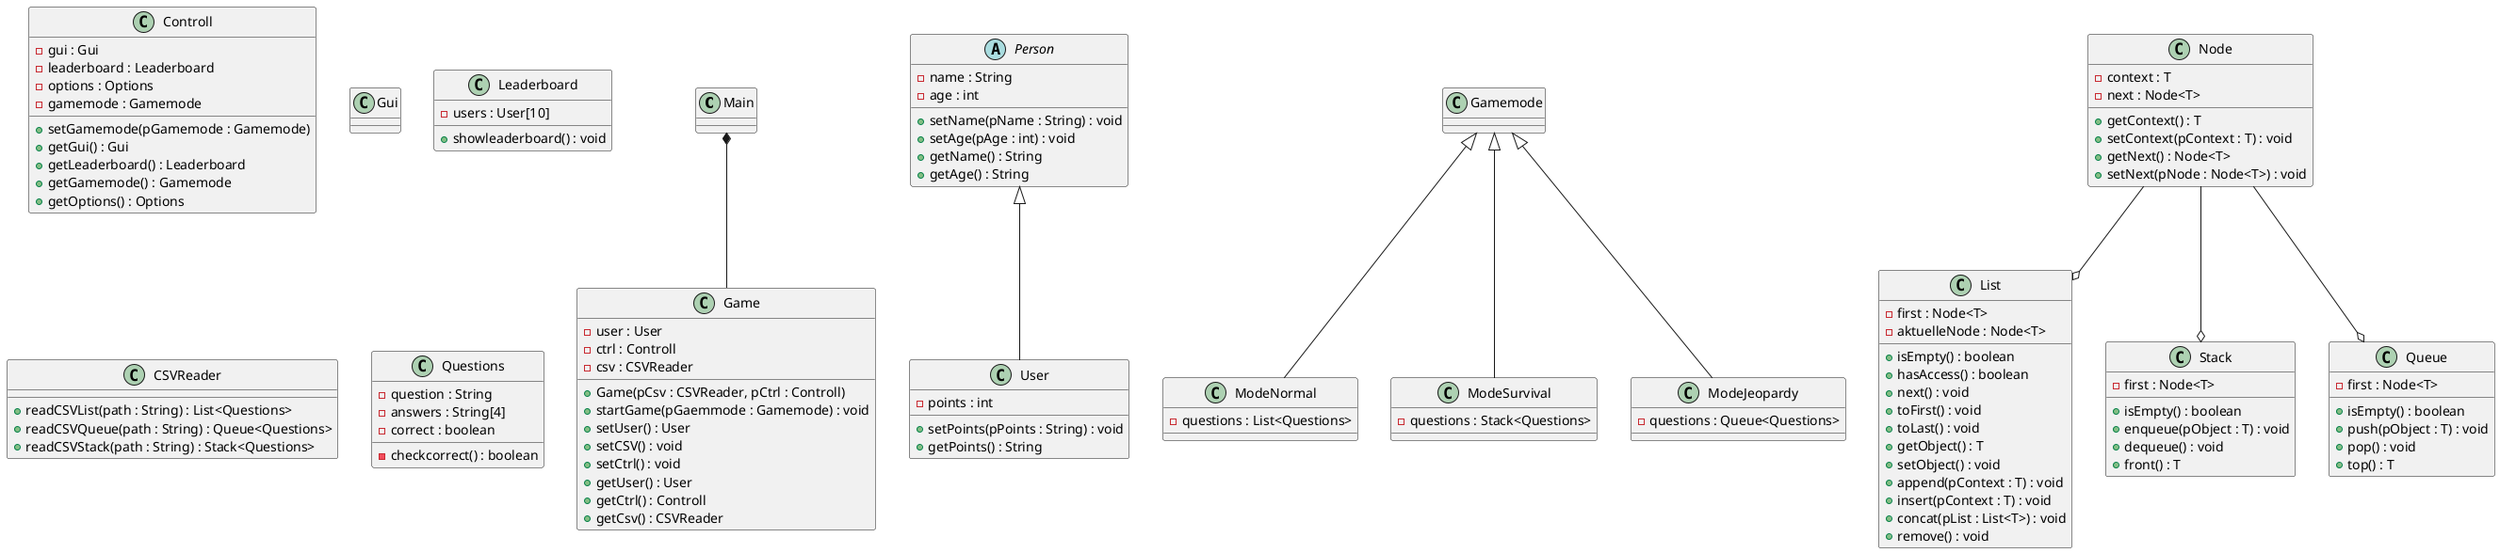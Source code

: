 @startuml
 'https://plantuml.com/class-diagram

class Main

class Game{
- user : User
- ctrl : Controll
- csv : CSVReader

+ Game(pCsv : CSVReader, pCtrl : Controll)
+ startGame(pGaemmode : Gamemode) : void
+ setUser() : User
+ setCSV() : void
+ setCtrl() : void
+ getUser() : User
+ getCtrl() : Controll
+ getCsv() : CSVReader
}


class Controll{

- gui : Gui
- leaderboard : Leaderboard
- options : Options
- gamemode : Gamemode

+ setGamemode(pGamemode : Gamemode)
+ getGui() : Gui
+ getLeaderboard() : Leaderboard
+ getGamemode() : Gamemode
+ getOptions() : Options
}

class User{
- points : int

+ setPoints(pPoints : String) : void
+ getPoints() : String
}

abstract class Person{
- name : String
- age : int

+ setName(pName : String) : void
+ setAge(pAge : int) : void
+ getName() : String
+ getAge() : String
}

class Gui{

}

class Leaderboard{
- users : User[10]
+ showleaderboard() : void
 }

class CSVReader{
+ readCSVList(path : String) : List<Questions>
+ readCSVQueue(path : String) : Queue<Questions>
+ readCSVStack(path : String) : Stack<Questions>

}


class Questions{
- question : String
- answers : String[4]
- correct : boolean
- checkcorrect() : boolean
}


class Gamemode{

}

class ModeNormal extends Gamemode{
- questions : List<Questions>
}

class ModeSurvival extends Gamemode{
- questions : Stack<Questions>
}

class ModeJeopardy extends Gamemode{
- questions : Queue<Questions>
}

class Node{
- context : T
- next : Node<T>

+ getContext() : T
+ setContext(pContext : T) : void
+ getNext() : Node<T>
+ setNext(pNode : Node<T>) : void
}

class List{
- first : Node<T>
- aktuelleNode : Node<T>

+ isEmpty() : boolean
+ hasAccess() : boolean
+ next() : void
+ toFirst() : void
+ toLast() : void
+ getObject() : T
+ setObject() : void
+ append(pContext : T) : void
+ insert(pContext : T) : void
+ concat(pList : List<T>) : void
+ remove() : void
}

class Stack{
- first : Node<T>

+ isEmpty() : boolean
+ enqueue(pObject : T) : void
+ dequeue() : void
+ front() : T
}

class Queue{
- first : Node<T>

+ isEmpty() : boolean
+ push(pObject : T) : void
+ pop() : void
+ top() : T
}

Main *-- Game

Person <|-- User

Node --o Stack
Node --o Queue
Node --o List
@enduml